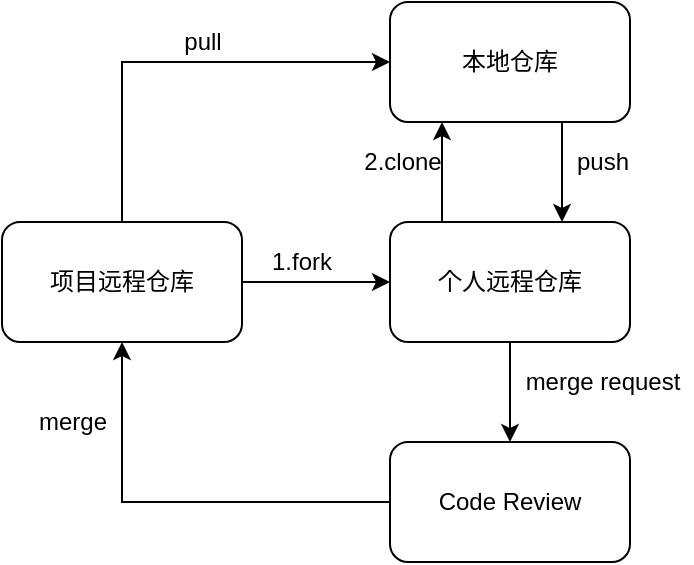 <mxfile version="14.1.8" type="github">
  <diagram id="wUcj6TpqQT-2pD5E3jDh" name="Page-1">
    <mxGraphModel dx="1398" dy="632" grid="1" gridSize="10" guides="1" tooltips="1" connect="1" arrows="1" fold="1" page="1" pageScale="1" pageWidth="827" pageHeight="1169" math="0" shadow="0">
      <root>
        <mxCell id="0" />
        <mxCell id="1" parent="0" />
        <mxCell id="gkiq-FwWlRe9wR_wcrEF-8" style="edgeStyle=orthogonalEdgeStyle;rounded=0;orthogonalLoop=1;jettySize=auto;html=1;" edge="1" parent="1" source="gkiq-FwWlRe9wR_wcrEF-1" target="gkiq-FwWlRe9wR_wcrEF-7">
          <mxGeometry relative="1" as="geometry" />
        </mxCell>
        <mxCell id="gkiq-FwWlRe9wR_wcrEF-19" style="edgeStyle=orthogonalEdgeStyle;rounded=0;orthogonalLoop=1;jettySize=auto;html=1;entryX=0;entryY=0.5;entryDx=0;entryDy=0;" edge="1" parent="1" source="gkiq-FwWlRe9wR_wcrEF-1" target="gkiq-FwWlRe9wR_wcrEF-10">
          <mxGeometry relative="1" as="geometry">
            <Array as="points">
              <mxPoint x="250" y="260" />
            </Array>
          </mxGeometry>
        </mxCell>
        <mxCell id="gkiq-FwWlRe9wR_wcrEF-1" value="项目远程仓库" style="rounded=1;whiteSpace=wrap;html=1;" vertex="1" parent="1">
          <mxGeometry x="190" y="340" width="120" height="60" as="geometry" />
        </mxCell>
        <mxCell id="gkiq-FwWlRe9wR_wcrEF-11" style="edgeStyle=orthogonalEdgeStyle;rounded=0;orthogonalLoop=1;jettySize=auto;html=1;" edge="1" parent="1" source="gkiq-FwWlRe9wR_wcrEF-10" target="gkiq-FwWlRe9wR_wcrEF-7">
          <mxGeometry relative="1" as="geometry">
            <Array as="points">
              <mxPoint x="470" y="300" />
              <mxPoint x="470" y="300" />
            </Array>
          </mxGeometry>
        </mxCell>
        <mxCell id="gkiq-FwWlRe9wR_wcrEF-13" style="edgeStyle=orthogonalEdgeStyle;rounded=0;orthogonalLoop=1;jettySize=auto;html=1;exitX=0.5;exitY=1;exitDx=0;exitDy=0;" edge="1" parent="1" source="gkiq-FwWlRe9wR_wcrEF-7" target="gkiq-FwWlRe9wR_wcrEF-12">
          <mxGeometry relative="1" as="geometry" />
        </mxCell>
        <mxCell id="gkiq-FwWlRe9wR_wcrEF-7" value="个人远程仓库" style="rounded=1;whiteSpace=wrap;html=1;" vertex="1" parent="1">
          <mxGeometry x="384" y="340" width="120" height="60" as="geometry" />
        </mxCell>
        <mxCell id="gkiq-FwWlRe9wR_wcrEF-9" value="1.fork" style="text;html=1;strokeColor=none;fillColor=none;align=center;verticalAlign=middle;whiteSpace=wrap;rounded=0;" vertex="1" parent="1">
          <mxGeometry x="320" y="350" width="40" height="20" as="geometry" />
        </mxCell>
        <mxCell id="gkiq-FwWlRe9wR_wcrEF-10" value="本地仓库" style="rounded=1;whiteSpace=wrap;html=1;" vertex="1" parent="1">
          <mxGeometry x="384" y="230" width="120" height="60" as="geometry" />
        </mxCell>
        <mxCell id="gkiq-FwWlRe9wR_wcrEF-32" style="edgeStyle=orthogonalEdgeStyle;rounded=0;orthogonalLoop=1;jettySize=auto;html=1;entryX=0.5;entryY=1;entryDx=0;entryDy=0;" edge="1" parent="1" source="gkiq-FwWlRe9wR_wcrEF-12" target="gkiq-FwWlRe9wR_wcrEF-1">
          <mxGeometry relative="1" as="geometry" />
        </mxCell>
        <mxCell id="gkiq-FwWlRe9wR_wcrEF-12" value="Code Review" style="rounded=1;whiteSpace=wrap;html=1;" vertex="1" parent="1">
          <mxGeometry x="384" y="450" width="120" height="60" as="geometry" />
        </mxCell>
        <mxCell id="gkiq-FwWlRe9wR_wcrEF-16" value="push" style="text;html=1;align=center;verticalAlign=middle;resizable=0;points=[];autosize=1;" vertex="1" parent="1">
          <mxGeometry x="470" y="300" width="40" height="20" as="geometry" />
        </mxCell>
        <mxCell id="gkiq-FwWlRe9wR_wcrEF-20" value="pull" style="text;html=1;align=center;verticalAlign=middle;resizable=0;points=[];autosize=1;" vertex="1" parent="1">
          <mxGeometry x="275" y="240" width="30" height="20" as="geometry" />
        </mxCell>
        <mxCell id="gkiq-FwWlRe9wR_wcrEF-22" style="edgeStyle=orthogonalEdgeStyle;rounded=0;orthogonalLoop=1;jettySize=auto;html=1;" edge="1" parent="1" source="gkiq-FwWlRe9wR_wcrEF-7" target="gkiq-FwWlRe9wR_wcrEF-10">
          <mxGeometry relative="1" as="geometry">
            <mxPoint x="444" y="340" as="sourcePoint" />
            <mxPoint x="444" y="290" as="targetPoint" />
            <Array as="points">
              <mxPoint x="410" y="310" />
              <mxPoint x="410" y="310" />
            </Array>
          </mxGeometry>
        </mxCell>
        <mxCell id="gkiq-FwWlRe9wR_wcrEF-24" value="2.clone" style="text;html=1;align=center;verticalAlign=middle;resizable=0;points=[];autosize=1;" vertex="1" parent="1">
          <mxGeometry x="365" y="300" width="50" height="20" as="geometry" />
        </mxCell>
        <mxCell id="gkiq-FwWlRe9wR_wcrEF-31" value="merge request" style="text;html=1;align=center;verticalAlign=middle;resizable=0;points=[];autosize=1;" vertex="1" parent="1">
          <mxGeometry x="445" y="410" width="90" height="20" as="geometry" />
        </mxCell>
        <mxCell id="gkiq-FwWlRe9wR_wcrEF-33" value="merge" style="text;html=1;align=center;verticalAlign=middle;resizable=0;points=[];autosize=1;" vertex="1" parent="1">
          <mxGeometry x="200" y="430" width="50" height="20" as="geometry" />
        </mxCell>
      </root>
    </mxGraphModel>
  </diagram>
</mxfile>
